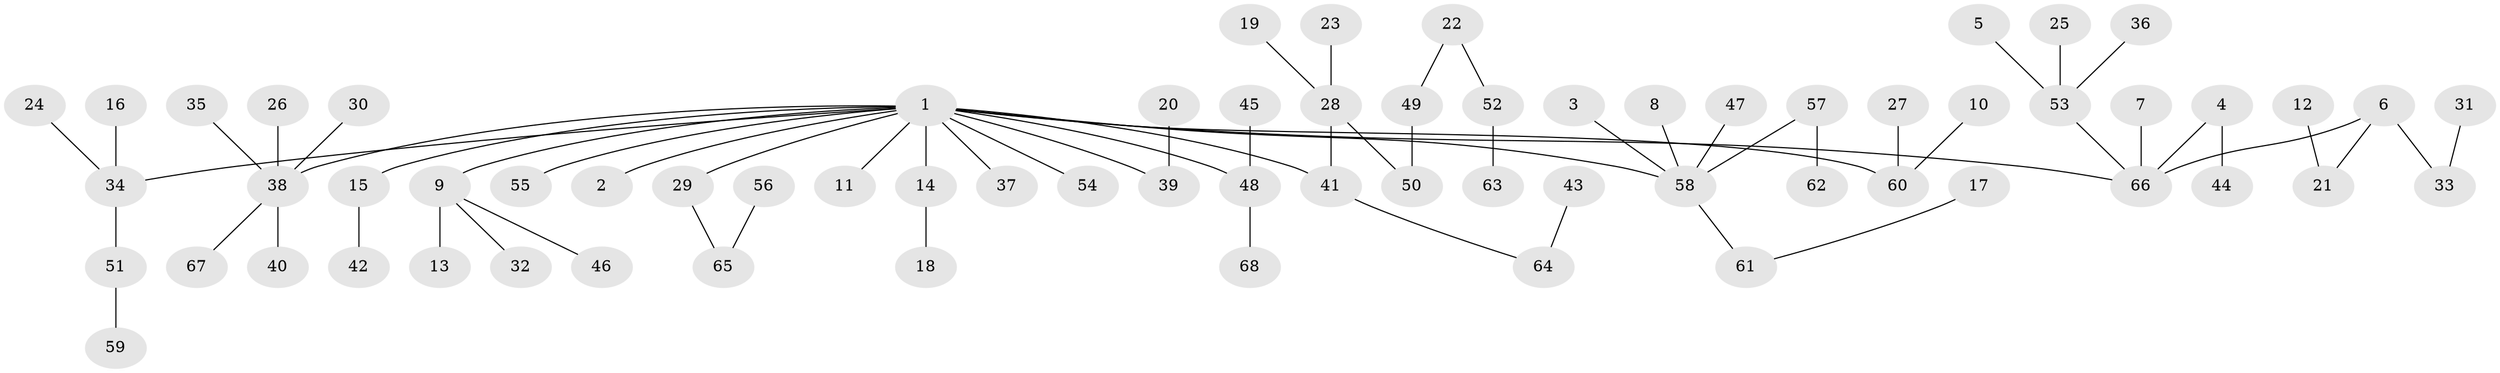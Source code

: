 // original degree distribution, {9: 0.007407407407407408, 8: 0.007407407407407408, 4: 0.06666666666666667, 2: 0.2222222222222222, 5: 0.022222222222222223, 7: 0.014814814814814815, 6: 0.007407407407407408, 1: 0.5333333333333333, 3: 0.11851851851851852}
// Generated by graph-tools (version 1.1) at 2025/26/03/09/25 03:26:33]
// undirected, 68 vertices, 67 edges
graph export_dot {
graph [start="1"]
  node [color=gray90,style=filled];
  1;
  2;
  3;
  4;
  5;
  6;
  7;
  8;
  9;
  10;
  11;
  12;
  13;
  14;
  15;
  16;
  17;
  18;
  19;
  20;
  21;
  22;
  23;
  24;
  25;
  26;
  27;
  28;
  29;
  30;
  31;
  32;
  33;
  34;
  35;
  36;
  37;
  38;
  39;
  40;
  41;
  42;
  43;
  44;
  45;
  46;
  47;
  48;
  49;
  50;
  51;
  52;
  53;
  54;
  55;
  56;
  57;
  58;
  59;
  60;
  61;
  62;
  63;
  64;
  65;
  66;
  67;
  68;
  1 -- 2 [weight=1.0];
  1 -- 9 [weight=1.0];
  1 -- 11 [weight=1.0];
  1 -- 14 [weight=1.0];
  1 -- 15 [weight=1.0];
  1 -- 29 [weight=1.0];
  1 -- 34 [weight=1.0];
  1 -- 37 [weight=1.0];
  1 -- 38 [weight=1.0];
  1 -- 39 [weight=1.0];
  1 -- 41 [weight=1.0];
  1 -- 48 [weight=1.0];
  1 -- 54 [weight=1.0];
  1 -- 55 [weight=1.0];
  1 -- 58 [weight=1.0];
  1 -- 60 [weight=1.0];
  1 -- 66 [weight=1.0];
  3 -- 58 [weight=1.0];
  4 -- 44 [weight=1.0];
  4 -- 66 [weight=1.0];
  5 -- 53 [weight=1.0];
  6 -- 21 [weight=1.0];
  6 -- 33 [weight=1.0];
  6 -- 66 [weight=1.0];
  7 -- 66 [weight=1.0];
  8 -- 58 [weight=1.0];
  9 -- 13 [weight=1.0];
  9 -- 32 [weight=1.0];
  9 -- 46 [weight=1.0];
  10 -- 60 [weight=1.0];
  12 -- 21 [weight=1.0];
  14 -- 18 [weight=1.0];
  15 -- 42 [weight=1.0];
  16 -- 34 [weight=1.0];
  17 -- 61 [weight=1.0];
  19 -- 28 [weight=1.0];
  20 -- 39 [weight=1.0];
  22 -- 49 [weight=1.0];
  22 -- 52 [weight=1.0];
  23 -- 28 [weight=1.0];
  24 -- 34 [weight=1.0];
  25 -- 53 [weight=1.0];
  26 -- 38 [weight=1.0];
  27 -- 60 [weight=1.0];
  28 -- 41 [weight=1.0];
  28 -- 50 [weight=1.0];
  29 -- 65 [weight=1.0];
  30 -- 38 [weight=1.0];
  31 -- 33 [weight=1.0];
  34 -- 51 [weight=1.0];
  35 -- 38 [weight=1.0];
  36 -- 53 [weight=1.0];
  38 -- 40 [weight=1.0];
  38 -- 67 [weight=1.0];
  41 -- 64 [weight=1.0];
  43 -- 64 [weight=1.0];
  45 -- 48 [weight=1.0];
  47 -- 58 [weight=1.0];
  48 -- 68 [weight=1.0];
  49 -- 50 [weight=1.0];
  51 -- 59 [weight=1.0];
  52 -- 63 [weight=1.0];
  53 -- 66 [weight=1.0];
  56 -- 65 [weight=1.0];
  57 -- 58 [weight=1.0];
  57 -- 62 [weight=1.0];
  58 -- 61 [weight=1.0];
}
